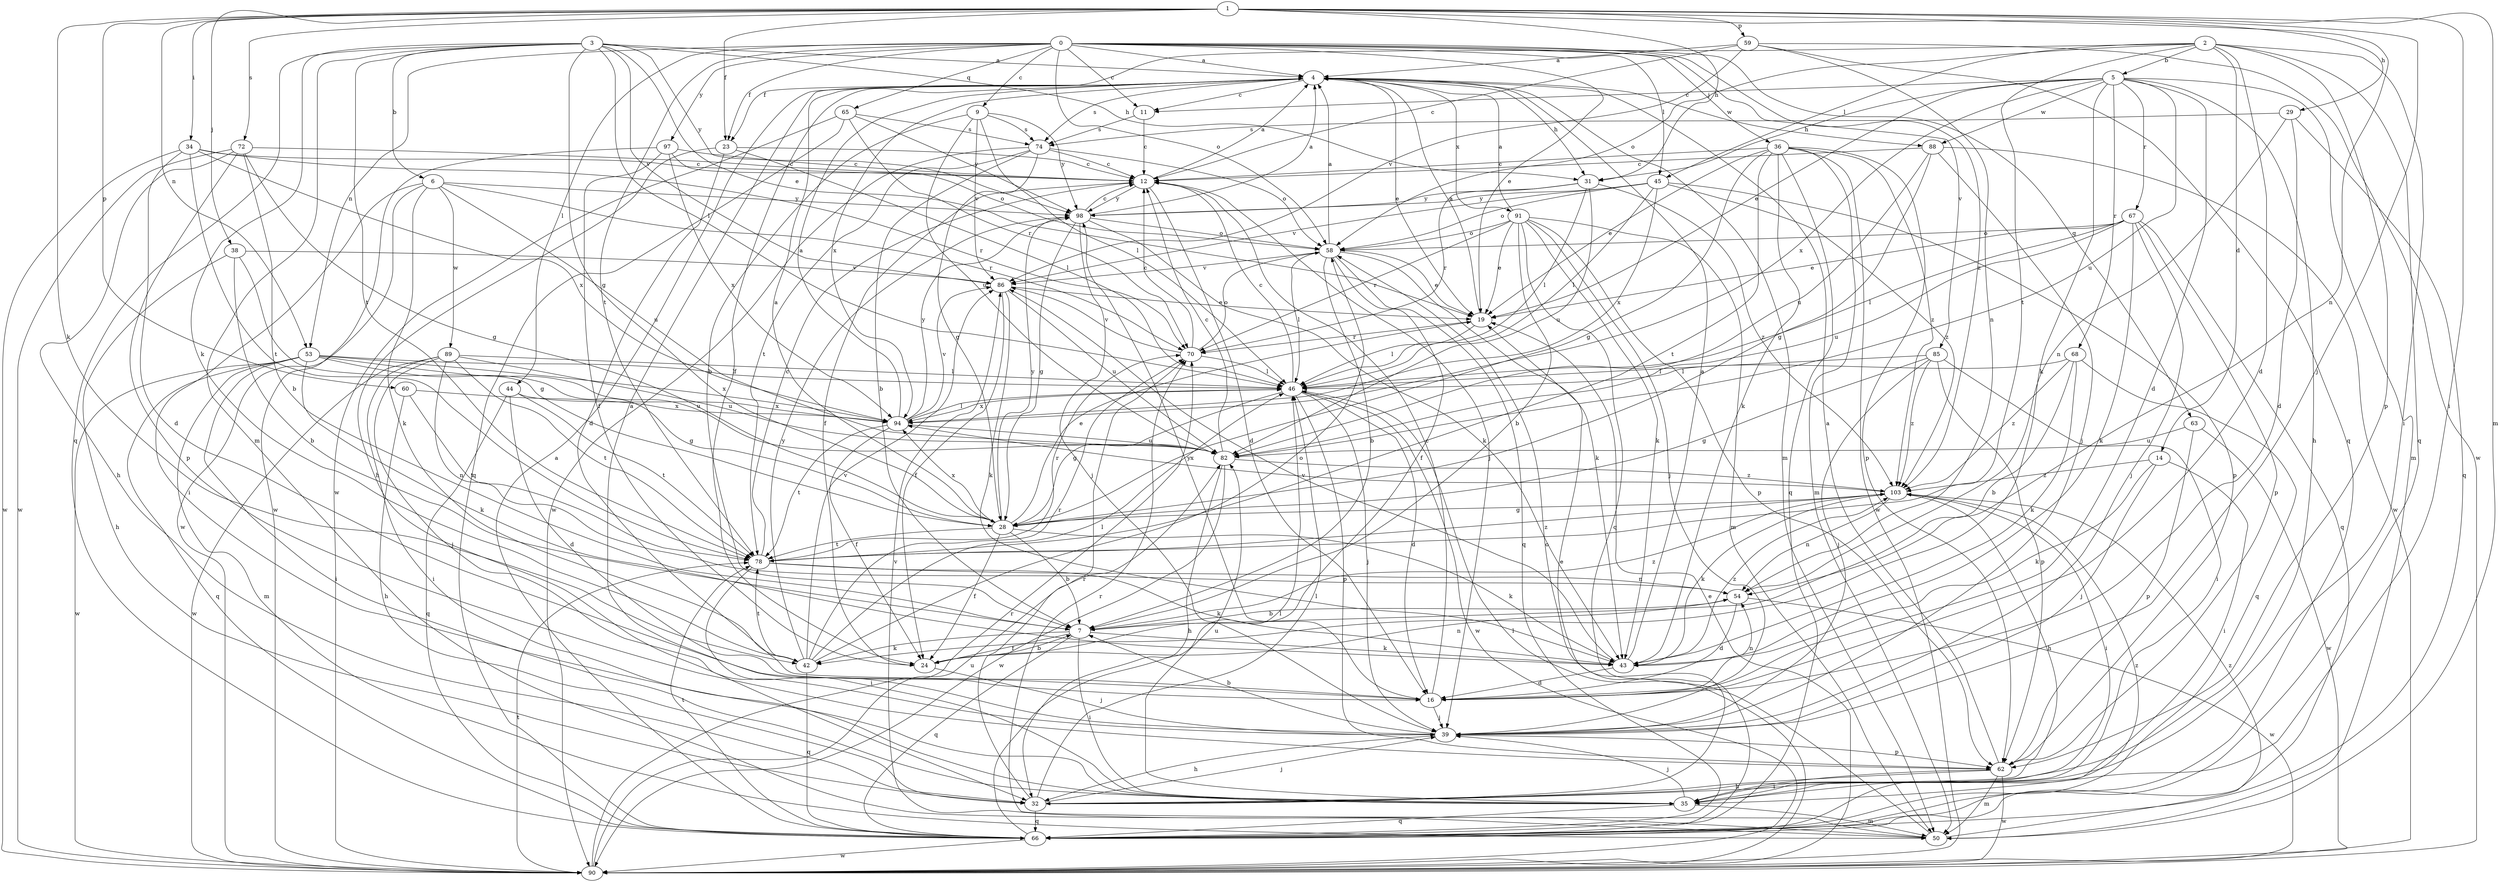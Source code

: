 strict digraph  {
0;
1;
2;
3;
4;
5;
6;
7;
9;
11;
12;
14;
16;
19;
23;
24;
28;
29;
31;
32;
34;
35;
36;
38;
39;
42;
43;
44;
45;
46;
50;
53;
54;
58;
59;
60;
62;
63;
65;
66;
67;
68;
70;
72;
74;
78;
82;
85;
86;
88;
89;
90;
91;
94;
97;
98;
103;
0 -> 4  [label=a];
0 -> 9  [label=c];
0 -> 11  [label=c];
0 -> 19  [label=e];
0 -> 23  [label=f];
0 -> 36  [label=j];
0 -> 44  [label=l];
0 -> 45  [label=l];
0 -> 53  [label=n];
0 -> 58  [label=o];
0 -> 63  [label=q];
0 -> 65  [label=q];
0 -> 78  [label=t];
0 -> 85  [label=v];
0 -> 97  [label=y];
0 -> 103  [label=z];
1 -> 23  [label=f];
1 -> 29  [label=h];
1 -> 31  [label=h];
1 -> 34  [label=i];
1 -> 35  [label=i];
1 -> 38  [label=j];
1 -> 39  [label=j];
1 -> 42  [label=k];
1 -> 50  [label=m];
1 -> 53  [label=n];
1 -> 54  [label=n];
1 -> 59  [label=p];
1 -> 60  [label=p];
1 -> 72  [label=s];
2 -> 5  [label=b];
2 -> 14  [label=d];
2 -> 16  [label=d];
2 -> 23  [label=f];
2 -> 35  [label=i];
2 -> 45  [label=l];
2 -> 58  [label=o];
2 -> 62  [label=p];
2 -> 66  [label=q];
2 -> 78  [label=t];
3 -> 4  [label=a];
3 -> 6  [label=b];
3 -> 19  [label=e];
3 -> 28  [label=g];
3 -> 31  [label=h];
3 -> 42  [label=k];
3 -> 46  [label=l];
3 -> 50  [label=m];
3 -> 66  [label=q];
3 -> 78  [label=t];
3 -> 86  [label=v];
3 -> 98  [label=y];
4 -> 11  [label=c];
4 -> 19  [label=e];
4 -> 24  [label=f];
4 -> 31  [label=h];
4 -> 50  [label=m];
4 -> 74  [label=s];
4 -> 88  [label=w];
4 -> 91  [label=x];
4 -> 94  [label=x];
5 -> 11  [label=c];
5 -> 16  [label=d];
5 -> 19  [label=e];
5 -> 31  [label=h];
5 -> 32  [label=h];
5 -> 42  [label=k];
5 -> 50  [label=m];
5 -> 67  [label=r];
5 -> 68  [label=r];
5 -> 82  [label=u];
5 -> 88  [label=w];
5 -> 94  [label=x];
6 -> 35  [label=i];
6 -> 42  [label=k];
6 -> 70  [label=r];
6 -> 82  [label=u];
6 -> 89  [label=w];
6 -> 90  [label=w];
6 -> 98  [label=y];
7 -> 24  [label=f];
7 -> 35  [label=i];
7 -> 42  [label=k];
7 -> 43  [label=k];
7 -> 66  [label=q];
7 -> 103  [label=z];
9 -> 7  [label=b];
9 -> 46  [label=l];
9 -> 74  [label=s];
9 -> 82  [label=u];
9 -> 86  [label=v];
9 -> 98  [label=y];
11 -> 12  [label=c];
11 -> 74  [label=s];
12 -> 4  [label=a];
12 -> 16  [label=d];
12 -> 24  [label=f];
12 -> 39  [label=j];
12 -> 98  [label=y];
14 -> 35  [label=i];
14 -> 39  [label=j];
14 -> 43  [label=k];
14 -> 103  [label=z];
16 -> 12  [label=c];
16 -> 39  [label=j];
16 -> 54  [label=n];
16 -> 98  [label=y];
19 -> 4  [label=a];
19 -> 46  [label=l];
19 -> 70  [label=r];
23 -> 12  [label=c];
23 -> 16  [label=d];
23 -> 32  [label=h];
23 -> 46  [label=l];
24 -> 7  [label=b];
24 -> 39  [label=j];
24 -> 54  [label=n];
28 -> 4  [label=a];
28 -> 7  [label=b];
28 -> 19  [label=e];
28 -> 24  [label=f];
28 -> 43  [label=k];
28 -> 78  [label=t];
28 -> 94  [label=x];
28 -> 98  [label=y];
29 -> 16  [label=d];
29 -> 54  [label=n];
29 -> 66  [label=q];
29 -> 74  [label=s];
31 -> 46  [label=l];
31 -> 70  [label=r];
31 -> 82  [label=u];
31 -> 98  [label=y];
31 -> 103  [label=z];
32 -> 19  [label=e];
32 -> 39  [label=j];
32 -> 46  [label=l];
32 -> 66  [label=q];
32 -> 70  [label=r];
34 -> 12  [label=c];
34 -> 16  [label=d];
34 -> 70  [label=r];
34 -> 78  [label=t];
34 -> 90  [label=w];
34 -> 94  [label=x];
35 -> 39  [label=j];
35 -> 50  [label=m];
35 -> 66  [label=q];
35 -> 82  [label=u];
36 -> 12  [label=c];
36 -> 19  [label=e];
36 -> 28  [label=g];
36 -> 43  [label=k];
36 -> 50  [label=m];
36 -> 62  [label=p];
36 -> 66  [label=q];
36 -> 78  [label=t];
36 -> 90  [label=w];
36 -> 103  [label=z];
38 -> 7  [label=b];
38 -> 28  [label=g];
38 -> 32  [label=h];
38 -> 86  [label=v];
39 -> 4  [label=a];
39 -> 7  [label=b];
39 -> 32  [label=h];
39 -> 62  [label=p];
42 -> 46  [label=l];
42 -> 58  [label=o];
42 -> 66  [label=q];
42 -> 70  [label=r];
42 -> 78  [label=t];
42 -> 86  [label=v];
42 -> 98  [label=y];
43 -> 4  [label=a];
43 -> 16  [label=d];
43 -> 86  [label=v];
43 -> 103  [label=z];
44 -> 16  [label=d];
44 -> 66  [label=q];
44 -> 78  [label=t];
44 -> 94  [label=x];
45 -> 46  [label=l];
45 -> 58  [label=o];
45 -> 62  [label=p];
45 -> 86  [label=v];
45 -> 94  [label=x];
45 -> 98  [label=y];
45 -> 103  [label=z];
46 -> 12  [label=c];
46 -> 16  [label=d];
46 -> 28  [label=g];
46 -> 39  [label=j];
46 -> 62  [label=p];
46 -> 90  [label=w];
46 -> 94  [label=x];
50 -> 58  [label=o];
50 -> 70  [label=r];
50 -> 86  [label=v];
50 -> 103  [label=z];
53 -> 28  [label=g];
53 -> 35  [label=i];
53 -> 43  [label=k];
53 -> 46  [label=l];
53 -> 50  [label=m];
53 -> 66  [label=q];
53 -> 82  [label=u];
53 -> 90  [label=w];
53 -> 94  [label=x];
54 -> 7  [label=b];
54 -> 16  [label=d];
54 -> 90  [label=w];
58 -> 4  [label=a];
58 -> 7  [label=b];
58 -> 19  [label=e];
58 -> 24  [label=f];
58 -> 43  [label=k];
58 -> 46  [label=l];
58 -> 66  [label=q];
58 -> 86  [label=v];
59 -> 4  [label=a];
59 -> 12  [label=c];
59 -> 54  [label=n];
59 -> 66  [label=q];
59 -> 86  [label=v];
59 -> 90  [label=w];
60 -> 32  [label=h];
60 -> 78  [label=t];
60 -> 94  [label=x];
62 -> 4  [label=a];
62 -> 32  [label=h];
62 -> 35  [label=i];
62 -> 50  [label=m];
62 -> 90  [label=w];
63 -> 62  [label=p];
63 -> 82  [label=u];
63 -> 90  [label=w];
65 -> 66  [label=q];
65 -> 70  [label=r];
65 -> 74  [label=s];
65 -> 90  [label=w];
65 -> 98  [label=y];
66 -> 4  [label=a];
66 -> 46  [label=l];
66 -> 78  [label=t];
66 -> 90  [label=w];
66 -> 103  [label=z];
67 -> 19  [label=e];
67 -> 39  [label=j];
67 -> 43  [label=k];
67 -> 46  [label=l];
67 -> 58  [label=o];
67 -> 62  [label=p];
67 -> 66  [label=q];
67 -> 82  [label=u];
68 -> 7  [label=b];
68 -> 43  [label=k];
68 -> 46  [label=l];
68 -> 66  [label=q];
68 -> 103  [label=z];
70 -> 12  [label=c];
70 -> 46  [label=l];
70 -> 58  [label=o];
70 -> 86  [label=v];
72 -> 7  [label=b];
72 -> 12  [label=c];
72 -> 28  [label=g];
72 -> 32  [label=h];
72 -> 62  [label=p];
72 -> 90  [label=w];
74 -> 7  [label=b];
74 -> 12  [label=c];
74 -> 28  [label=g];
74 -> 58  [label=o];
74 -> 78  [label=t];
74 -> 90  [label=w];
78 -> 12  [label=c];
78 -> 35  [label=i];
78 -> 43  [label=k];
78 -> 54  [label=n];
78 -> 70  [label=r];
78 -> 103  [label=z];
82 -> 12  [label=c];
82 -> 32  [label=h];
82 -> 90  [label=w];
82 -> 103  [label=z];
85 -> 28  [label=g];
85 -> 35  [label=i];
85 -> 39  [label=j];
85 -> 46  [label=l];
85 -> 62  [label=p];
85 -> 103  [label=z];
86 -> 19  [label=e];
86 -> 24  [label=f];
86 -> 43  [label=k];
86 -> 82  [label=u];
88 -> 12  [label=c];
88 -> 28  [label=g];
88 -> 39  [label=j];
88 -> 82  [label=u];
88 -> 90  [label=w];
89 -> 35  [label=i];
89 -> 39  [label=j];
89 -> 46  [label=l];
89 -> 54  [label=n];
89 -> 78  [label=t];
89 -> 82  [label=u];
89 -> 90  [label=w];
90 -> 19  [label=e];
90 -> 46  [label=l];
90 -> 70  [label=r];
90 -> 78  [label=t];
90 -> 82  [label=u];
91 -> 4  [label=a];
91 -> 7  [label=b];
91 -> 19  [label=e];
91 -> 39  [label=j];
91 -> 43  [label=k];
91 -> 50  [label=m];
91 -> 58  [label=o];
91 -> 62  [label=p];
91 -> 66  [label=q];
91 -> 70  [label=r];
94 -> 4  [label=a];
94 -> 24  [label=f];
94 -> 46  [label=l];
94 -> 78  [label=t];
94 -> 82  [label=u];
94 -> 86  [label=v];
94 -> 98  [label=y];
97 -> 12  [label=c];
97 -> 24  [label=f];
97 -> 58  [label=o];
97 -> 90  [label=w];
97 -> 94  [label=x];
98 -> 4  [label=a];
98 -> 12  [label=c];
98 -> 28  [label=g];
98 -> 39  [label=j];
98 -> 43  [label=k];
98 -> 58  [label=o];
103 -> 28  [label=g];
103 -> 32  [label=h];
103 -> 35  [label=i];
103 -> 43  [label=k];
103 -> 54  [label=n];
103 -> 94  [label=x];
}
